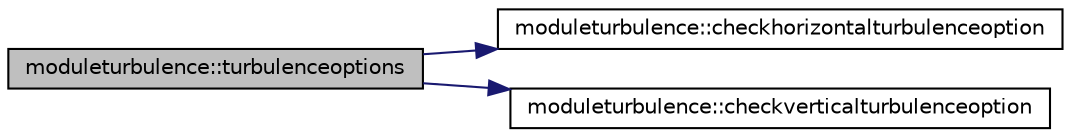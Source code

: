 digraph "moduleturbulence::turbulenceoptions"
{
 // LATEX_PDF_SIZE
  edge [fontname="Helvetica",fontsize="10",labelfontname="Helvetica",labelfontsize="10"];
  node [fontname="Helvetica",fontsize="10",shape=record];
  rankdir="LR";
  Node1 [label="moduleturbulence::turbulenceoptions",height=0.2,width=0.4,color="black", fillcolor="grey75", style="filled", fontcolor="black",tooltip=" "];
  Node1 -> Node2 [color="midnightblue",fontsize="10",style="solid",fontname="Helvetica"];
  Node2 [label="moduleturbulence::checkhorizontalturbulenceoption",height=0.2,width=0.4,color="black", fillcolor="white", style="filled",URL="$namespacemoduleturbulence.html#a2df9458a1ab29d4f5f3fd747ded725b4",tooltip=" "];
  Node1 -> Node3 [color="midnightblue",fontsize="10",style="solid",fontname="Helvetica"];
  Node3 [label="moduleturbulence::checkverticalturbulenceoption",height=0.2,width=0.4,color="black", fillcolor="white", style="filled",URL="$namespacemoduleturbulence.html#ad670a65f522fc5db35f455468f147913",tooltip=" "];
}

